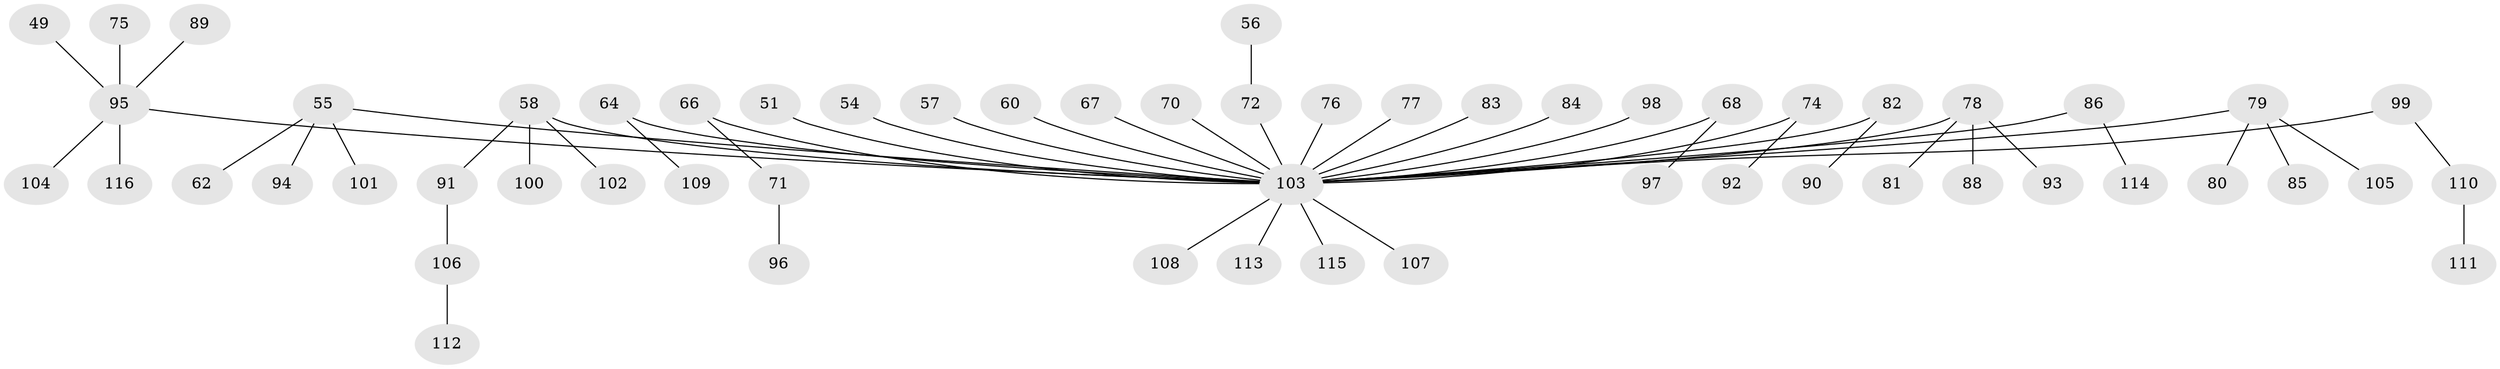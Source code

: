 // original degree distribution, {7: 0.02586206896551724, 1: 0.49137931034482757, 2: 0.28448275862068967, 3: 0.10344827586206896, 5: 0.017241379310344827, 6: 0.017241379310344827, 4: 0.0603448275862069}
// Generated by graph-tools (version 1.1) at 2025/53/03/09/25 04:53:58]
// undirected, 58 vertices, 57 edges
graph export_dot {
graph [start="1"]
  node [color=gray90,style=filled];
  49;
  51;
  54;
  55 [super="+40+45"];
  56;
  57;
  58 [super="+53+32"];
  60;
  62;
  64 [super="+21"];
  66;
  67;
  68;
  70;
  71;
  72 [super="+39"];
  74 [super="+42"];
  75;
  76;
  77;
  78;
  79 [super="+65+30+52"];
  80;
  81;
  82 [super="+43"];
  83;
  84;
  85;
  86;
  88;
  89;
  90;
  91;
  92;
  93;
  94;
  95 [super="+48"];
  96;
  97;
  98 [super="+34"];
  99;
  100;
  101;
  102;
  103 [super="+59+87+29+63"];
  104;
  105;
  106;
  107;
  108;
  109;
  110;
  111;
  112;
  113;
  114;
  115;
  116;
  49 -- 95;
  51 -- 103;
  54 -- 103;
  55 -- 94;
  55 -- 101;
  55 -- 62;
  55 -- 103;
  56 -- 72;
  57 -- 103;
  58 -- 102;
  58 -- 91;
  58 -- 100;
  58 -- 103;
  60 -- 103;
  64 -- 109;
  64 -- 103;
  66 -- 71;
  66 -- 103;
  67 -- 103;
  68 -- 97;
  68 -- 103;
  70 -- 103;
  71 -- 96;
  72 -- 103;
  74 -- 92;
  74 -- 103;
  75 -- 95;
  76 -- 103;
  77 -- 103;
  78 -- 81;
  78 -- 88;
  78 -- 93;
  78 -- 103;
  79 -- 85;
  79 -- 80;
  79 -- 105;
  79 -- 103;
  82 -- 90;
  82 -- 103;
  83 -- 103;
  84 -- 103;
  86 -- 114;
  86 -- 103;
  89 -- 95;
  91 -- 106;
  95 -- 104;
  95 -- 116;
  95 -- 103;
  98 -- 103;
  99 -- 110;
  99 -- 103;
  103 -- 107;
  103 -- 108;
  103 -- 113;
  103 -- 115;
  106 -- 112;
  110 -- 111;
}
